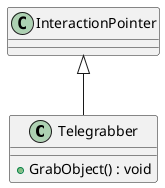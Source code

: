 @startuml
class Telegrabber {
    + GrabObject() : void
}
InteractionPointer <|-- Telegrabber
@enduml

